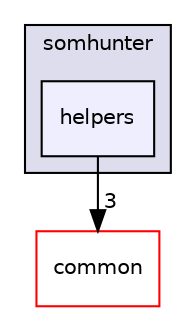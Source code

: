 digraph "src/somhunter/helpers" {
  compound=true
  node [ fontsize="10", fontname="Helvetica"];
  edge [ labelfontsize="10", labelfontname="Helvetica"];
  subgraph clusterdir_cbaf2f19bfda0c28ea5a0cb4e99e0b36 {
    graph [ bgcolor="#ddddee", pencolor="black", label="somhunter" fontname="Helvetica", fontsize="10", URL="dir_cbaf2f19bfda0c28ea5a0cb4e99e0b36.html"]
  dir_2f0737c7db26196c2243a9eb2588a82b [shape=box, label="helpers", style="filled", fillcolor="#eeeeff", pencolor="black", URL="dir_2f0737c7db26196c2243a9eb2588a82b.html"];
  }
  dir_fdedb0aba14d44ce9d99bc100e026e6a [shape=box label="common" fillcolor="white" style="filled" color="red" URL="dir_fdedb0aba14d44ce9d99bc100e026e6a.html"];
  dir_2f0737c7db26196c2243a9eb2588a82b->dir_fdedb0aba14d44ce9d99bc100e026e6a [headlabel="3", labeldistance=1.5 headhref="dir_000014_000003.html"];
}
